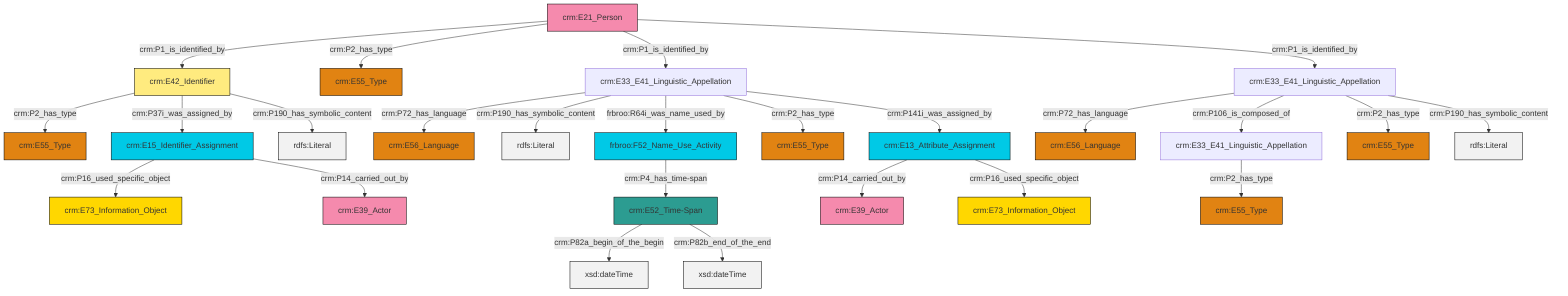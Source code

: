 graph TD
classDef Literal fill:#f2f2f2,stroke:#000000;
classDef CRM_Entity fill:#FFFFFF,stroke:#000000;
classDef Temporal_Entity fill:#00C9E6, stroke:#000000;
classDef Type fill:#E18312, stroke:#000000;
classDef Time-Span fill:#2C9C91, stroke:#000000;
classDef Appellation fill:#FFEB7F, stroke:#000000;
classDef Place fill:#008836, stroke:#000000;
classDef Persistent_Item fill:#B266B2, stroke:#000000;
classDef Conceptual_Object fill:#FFD700, stroke:#000000;
classDef Physical_Thing fill:#D2B48C, stroke:#000000;
classDef Actor fill:#f58aad, stroke:#000000;
classDef PC_Classes fill:#4ce600, stroke:#000000;
classDef Multi fill:#cccccc,stroke:#000000;

0["crm:E33_E41_Linguistic_Appellation"]:::Default -->|crm:P72_has_language| 1["crm:E56_Language"]:::Type
4["crm:E15_Identifier_Assignment"]:::Temporal_Entity -->|crm:P16_used_specific_object| 5["crm:E73_Information_Object"]:::Conceptual_Object
2["crm:E13_Attribute_Assignment"]:::Temporal_Entity -->|crm:P14_carried_out_by| 9["crm:E39_Actor"]:::Actor
10["crm:E21_Person"]:::Actor -->|crm:P1_is_identified_by| 11["crm:E42_Identifier"]:::Appellation
11["crm:E42_Identifier"]:::Appellation -->|crm:P2_has_type| 12["crm:E55_Type"]:::Type
11["crm:E42_Identifier"]:::Appellation -->|crm:P37i_was_assigned_by| 4["crm:E15_Identifier_Assignment"]:::Temporal_Entity
4["crm:E15_Identifier_Assignment"]:::Temporal_Entity -->|crm:P14_carried_out_by| 7["crm:E39_Actor"]:::Actor
17["crm:E33_E41_Linguistic_Appellation"]:::Default -->|crm:P72_has_language| 13["crm:E56_Language"]:::Type
2["crm:E13_Attribute_Assignment"]:::Temporal_Entity -->|crm:P16_used_specific_object| 27["crm:E73_Information_Object"]:::Conceptual_Object
17["crm:E33_E41_Linguistic_Appellation"]:::Default -->|crm:P190_has_symbolic_content| 28[rdfs:Literal]:::Literal
11["crm:E42_Identifier"]:::Appellation -->|crm:P190_has_symbolic_content| 29[rdfs:Literal]:::Literal
17["crm:E33_E41_Linguistic_Appellation"]:::Default -->|frbroo:R64i_was_name_used_by| 34["frbroo:F52_Name_Use_Activity"]:::Temporal_Entity
18["crm:E52_Time-Span"]:::Time-Span -->|crm:P82a_begin_of_the_begin| 35[xsd:dateTime]:::Literal
10["crm:E21_Person"]:::Actor -->|crm:P2_has_type| 36["crm:E55_Type"]:::Type
10["crm:E21_Person"]:::Actor -->|crm:P1_is_identified_by| 17["crm:E33_E41_Linguistic_Appellation"]:::Default
34["frbroo:F52_Name_Use_Activity"]:::Temporal_Entity -->|crm:P4_has_time-span| 18["crm:E52_Time-Span"]:::Time-Span
0["crm:E33_E41_Linguistic_Appellation"]:::Default -->|crm:P106_is_composed_of| 25["crm:E33_E41_Linguistic_Appellation"]:::Default
18["crm:E52_Time-Span"]:::Time-Span -->|crm:P82b_end_of_the_end| 37[xsd:dateTime]:::Literal
25["crm:E33_E41_Linguistic_Appellation"]:::Default -->|crm:P2_has_type| 40["crm:E55_Type"]:::Type
0["crm:E33_E41_Linguistic_Appellation"]:::Default -->|crm:P2_has_type| 15["crm:E55_Type"]:::Type
17["crm:E33_E41_Linguistic_Appellation"]:::Default -->|crm:P2_has_type| 23["crm:E55_Type"]:::Type
17["crm:E33_E41_Linguistic_Appellation"]:::Default -->|crm:P141i_was_assigned_by| 2["crm:E13_Attribute_Assignment"]:::Temporal_Entity
10["crm:E21_Person"]:::Actor -->|crm:P1_is_identified_by| 0["crm:E33_E41_Linguistic_Appellation"]:::Default
0["crm:E33_E41_Linguistic_Appellation"]:::Default -->|crm:P190_has_symbolic_content| 46[rdfs:Literal]:::Literal